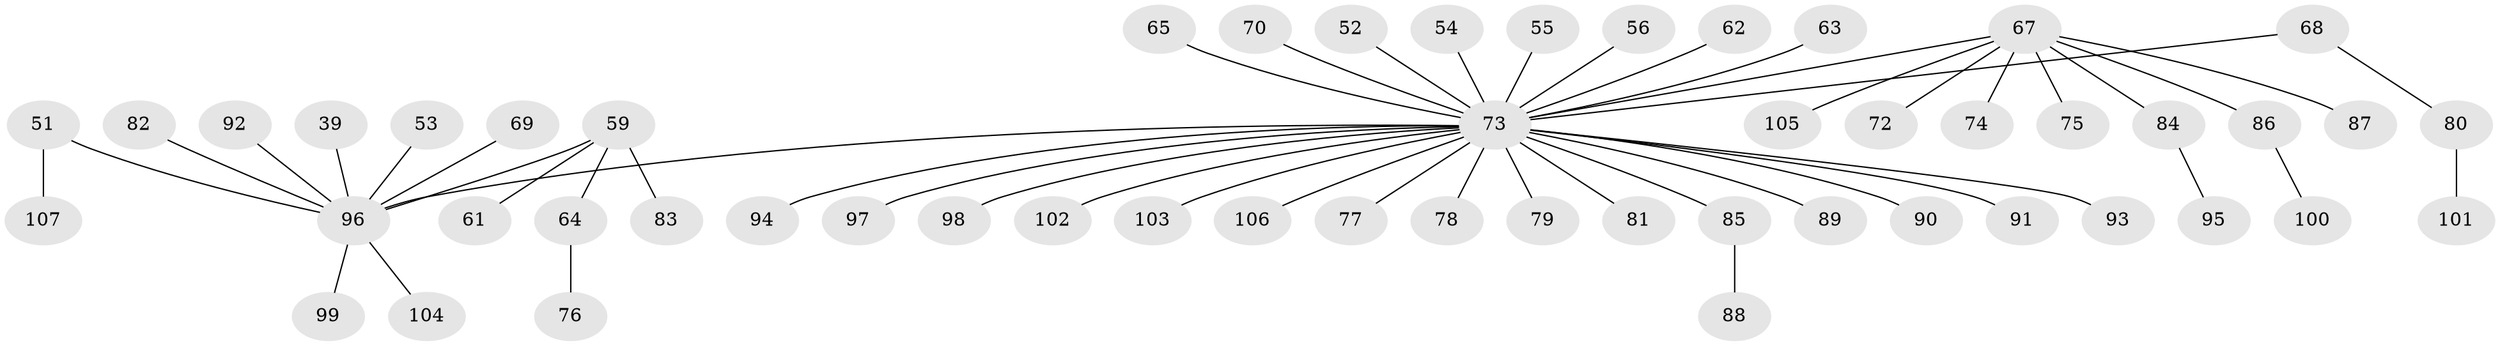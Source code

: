 // original degree distribution, {6: 0.018691588785046728, 8: 0.018691588785046728, 1: 0.514018691588785, 4: 0.04672897196261682, 3: 0.1588785046728972, 2: 0.22429906542056074, 5: 0.018691588785046728}
// Generated by graph-tools (version 1.1) at 2025/52/03/09/25 04:52:44]
// undirected, 53 vertices, 52 edges
graph export_dot {
graph [start="1"]
  node [color=gray90,style=filled];
  39;
  51;
  52;
  53;
  54;
  55;
  56;
  59 [super="+29+58"];
  61;
  62;
  63;
  64;
  65;
  67 [super="+37+33+18+24"];
  68;
  69;
  70;
  72 [super="+36"];
  73 [super="+42+60+71+50"];
  74;
  75;
  76;
  77;
  78;
  79;
  80;
  81;
  82;
  83;
  84;
  85;
  86 [super="+45"];
  87;
  88;
  89;
  90;
  91;
  92;
  93;
  94;
  95;
  96 [super="+13+25+26+34"];
  97;
  98;
  99;
  100 [super="+47"];
  101;
  102;
  103;
  104;
  105 [super="+35"];
  106;
  107;
  39 -- 96;
  51 -- 107;
  51 -- 96;
  52 -- 73;
  53 -- 96;
  54 -- 73;
  55 -- 73;
  56 -- 73;
  59 -- 64;
  59 -- 96;
  59 -- 83;
  59 -- 61;
  62 -- 73;
  63 -- 73;
  64 -- 76;
  65 -- 73;
  67 -- 84;
  67 -- 87;
  67 -- 74;
  67 -- 75;
  67 -- 86;
  67 -- 73;
  67 -- 105;
  67 -- 72;
  68 -- 80;
  68 -- 73;
  69 -- 96;
  70 -- 73;
  73 -- 90;
  73 -- 94;
  73 -- 77;
  73 -- 78;
  73 -- 79;
  73 -- 81;
  73 -- 85;
  73 -- 89;
  73 -- 91;
  73 -- 93;
  73 -- 96;
  73 -- 97;
  73 -- 98;
  73 -- 102;
  73 -- 103;
  73 -- 106;
  80 -- 101;
  82 -- 96;
  84 -- 95;
  85 -- 88;
  86 -- 100;
  92 -- 96;
  96 -- 104;
  96 -- 99;
}
